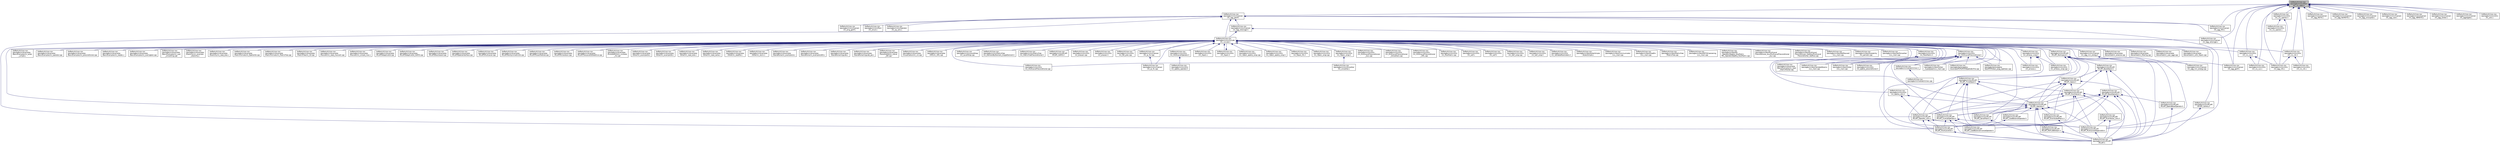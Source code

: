 digraph "3rdParty/trilinos-nox/packages/ml/src/Main/ml_viz_stats.h"
{
  edge [fontname="Helvetica",fontsize="10",labelfontname="Helvetica",labelfontsize="10"];
  node [fontname="Helvetica",fontsize="10",shape=record];
  Node1 [label="3rdParty/trilinos-nox\l/packages/ml/src/Main\l/ml_viz_stats.h",height=0.2,width=0.4,color="black", fillcolor="grey75", style="filled", fontcolor="black"];
  Node1 -> Node2 [dir="back",color="midnightblue",fontsize="10",style="solid",fontname="Helvetica"];
  Node2 [label="3rdParty/trilinos-nox\l/packages/ml/src/Coarsen\l/ml_agg_genP.h",height=0.2,width=0.4,color="black", fillcolor="white", style="filled",URL="$d0/d33/ml__agg__gen_p_8h.html"];
  Node2 -> Node3 [dir="back",color="midnightblue",fontsize="10",style="solid",fontname="Helvetica"];
  Node3 [label="3rdParty/trilinos-nox\l/packages/ml/src/Coarsen\l/ml_agg_genP.c",height=0.2,width=0.4,color="black", fillcolor="white", style="filled",URL="$d3/d7d/ml__agg__gen_p_8c.html"];
  Node2 -> Node4 [dir="back",color="midnightblue",fontsize="10",style="solid",fontname="Helvetica"];
  Node4 [label="3rdParty/trilinos-nox\l/packages/ml/src/Coarsen\l/ml_agg_MIS.c",height=0.2,width=0.4,color="black", fillcolor="white", style="filled",URL="$d7/dc2/ml__agg___m_i_s_8c.html"];
  Node2 -> Node5 [dir="back",color="midnightblue",fontsize="10",style="solid",fontname="Helvetica"];
  Node5 [label="3rdParty/trilinos-nox\l/packages/ml/src/Coarsen\l/ml_agg_reitzinger.h",height=0.2,width=0.4,color="black", fillcolor="white", style="filled",URL="$d5/d9b/ml__agg__reitzinger_8h.html"];
  Node5 -> Node6 [dir="back",color="midnightblue",fontsize="10",style="solid",fontname="Helvetica"];
  Node6 [label="3rdParty/trilinos-nox\l/packages/ml/src/Coarsen\l/ml_agg_reitzinger.c",height=0.2,width=0.4,color="black", fillcolor="white", style="filled",URL="$db/dfc/ml__agg__reitzinger_8c.html"];
  Node5 -> Node7 [dir="back",color="midnightblue",fontsize="10",style="solid",fontname="Helvetica"];
  Node7 [label="3rdParty/trilinos-nox\l/packages/ml/src/Include\l/ml_include.h",height=0.2,width=0.4,color="black", fillcolor="white", style="filled",URL="$d4/dfb/ml__include_8h.html"];
  Node7 -> Node8 [dir="back",color="midnightblue",fontsize="10",style="solid",fontname="Helvetica"];
  Node8 [label="3rdParty/trilinos-nox\l/packages/belos/epetra\l/example/PCPG/PCPGEpetraExFile.cpp",height=0.2,width=0.4,color="black", fillcolor="white", style="filled",URL="$d2/de7/_p_c_p_g_epetra_ex_file_8cpp.html"];
  Node7 -> Node9 [dir="back",color="midnightblue",fontsize="10",style="solid",fontname="Helvetica"];
  Node9 [label="3rdParty/trilinos-nox\l/packages/belos/epetra\l/test/PCPG/test_pcpg_epetraex.cpp",height=0.2,width=0.4,color="black", fillcolor="white", style="filled",URL="$d1/db6/test__pcpg__epetraex_8cpp.html"];
  Node7 -> Node10 [dir="back",color="midnightblue",fontsize="10",style="solid",fontname="Helvetica"];
  Node10 [label="3rdParty/trilinos-nox\l/packages/ml/examples\l/Advanced/ml_analyze.cpp",height=0.2,width=0.4,color="black", fillcolor="white", style="filled",URL="$d8/d40/ml__analyze_8cpp.html"];
  Node7 -> Node11 [dir="back",color="midnightblue",fontsize="10",style="solid",fontname="Helvetica"];
  Node11 [label="3rdParty/trilinos-nox\l/packages/ml/examples\l/Advanced/ml_filtering.cpp",height=0.2,width=0.4,color="black", fillcolor="white", style="filled",URL="$d1/d01/ml__filtering_8cpp.html"];
  Node7 -> Node12 [dir="back",color="midnightblue",fontsize="10",style="solid",fontname="Helvetica"];
  Node12 [label="3rdParty/trilinos-nox\l/packages/ml/examples\l/Advanced/ml_user_aggr.cpp",height=0.2,width=0.4,color="black", fillcolor="white", style="filled",URL="$de/d41/ml__user__aggr_8cpp.html"];
  Node7 -> Node13 [dir="back",color="midnightblue",fontsize="10",style="solid",fontname="Helvetica"];
  Node13 [label="3rdParty/trilinos-nox\l/packages/ml/examples\l/Advanced/ml_with_ifpack.cpp",height=0.2,width=0.4,color="black", fillcolor="white", style="filled",URL="$dd/dea/ml__with__ifpack_8cpp.html"];
  Node7 -> Node14 [dir="back",color="midnightblue",fontsize="10",style="solid",fontname="Helvetica"];
  Node14 [label="3rdParty/trilinos-nox\l/packages/ml/examples\l/BasicExamples/ml_aztec\l_simple.c",height=0.2,width=0.4,color="black", fillcolor="white", style="filled",URL="$d9/df7/ml__aztec__simple_8c.html"];
  Node7 -> Node15 [dir="back",color="midnightblue",fontsize="10",style="solid",fontname="Helvetica"];
  Node15 [label="3rdParty/trilinos-nox\l/packages/ml/examples\l/BasicExamples/ml_operator.cpp",height=0.2,width=0.4,color="black", fillcolor="white", style="filled",URL="$d4/d4d/ml__operator_8cpp.html"];
  Node7 -> Node16 [dir="back",color="midnightblue",fontsize="10",style="solid",fontname="Helvetica"];
  Node16 [label="3rdParty/trilinos-nox\l/packages/ml/examples\l/BasicExamples/ml_preconditioner.cpp",height=0.2,width=0.4,color="black", fillcolor="white", style="filled",URL="$d8/ded/ml__preconditioner_8cpp.html"];
  Node7 -> Node17 [dir="back",color="midnightblue",fontsize="10",style="solid",fontname="Helvetica"];
  Node17 [label="3rdParty/trilinos-nox\l/packages/ml/examples\l/BasicExamples/ml_read\l_MatrixMarket.cpp",height=0.2,width=0.4,color="black", fillcolor="white", style="filled",URL="$df/d76/ml__read___matrix_market_8cpp.html"];
  Node7 -> Node18 [dir="back",color="midnightblue",fontsize="10",style="solid",fontname="Helvetica"];
  Node18 [label="3rdParty/trilinos-nox\l/packages/ml/examples\l/BasicExamples/ml_readex.c",height=0.2,width=0.4,color="black", fillcolor="white", style="filled",URL="$d4/d1d/ml__readex_8c.html"];
  Node7 -> Node19 [dir="back",color="midnightblue",fontsize="10",style="solid",fontname="Helvetica"];
  Node19 [label="3rdParty/trilinos-nox\l/packages/ml/examples\l/BasicExamples/ml_scalingtest.cpp",height=0.2,width=0.4,color="black", fillcolor="white", style="filled",URL="$dc/d28/ml__scalingtest_8cpp.html"];
  Node7 -> Node20 [dir="back",color="midnightblue",fontsize="10",style="solid",fontname="Helvetica"];
  Node20 [label="3rdParty/trilinos-nox\l/packages/ml/examples\l/BasicExamples/ml_user\l_smoothing.cpp",height=0.2,width=0.4,color="black", fillcolor="white", style="filled",URL="$df/de6/ml__user__smoothing_8cpp.html"];
  Node7 -> Node21 [dir="back",color="midnightblue",fontsize="10",style="solid",fontname="Helvetica"];
  Node21 [label="3rdParty/trilinos-nox\l/packages/ml/examples\l/Elasticity/ml_example\l_elasticity.c",height=0.2,width=0.4,color="black", fillcolor="white", style="filled",URL="$d3/d7c/ml__example__elasticity_8c.html"];
  Node7 -> Node22 [dir="back",color="midnightblue",fontsize="10",style="solid",fontname="Helvetica"];
  Node22 [label="3rdParty/trilinos-nox\l/packages/ml/examples\l/Elasticity/ml_read_elas.c",height=0.2,width=0.4,color="black", fillcolor="white", style="filled",URL="$d4/d9b/_elasticity_2ml__read__elas_8c.html"];
  Node7 -> Node23 [dir="back",color="midnightblue",fontsize="10",style="solid",fontname="Helvetica"];
  Node23 [label="3rdParty/trilinos-nox\l/packages/ml/examples\l/MatrixFormats/ml_EpetraVbr.cpp",height=0.2,width=0.4,color="black", fillcolor="white", style="filled",URL="$de/dfc/ml___epetra_vbr_8cpp.html"];
  Node7 -> Node24 [dir="back",color="midnightblue",fontsize="10",style="solid",fontname="Helvetica"];
  Node24 [label="3rdParty/trilinos-nox\l/packages/ml/examples\l/MatrixFormats/ml_MatrixFree.cpp",height=0.2,width=0.4,color="black", fillcolor="white", style="filled",URL="$d0/d18/ml___matrix_free_8cpp.html"];
  Node7 -> Node25 [dir="back",color="midnightblue",fontsize="10",style="solid",fontname="Helvetica"];
  Node25 [label="3rdParty/trilinos-nox\l/packages/ml/examples\l/MatrixFree/ml_1D.cpp",height=0.2,width=0.4,color="black", fillcolor="white", style="filled",URL="$d2/d3f/ml__1_d_8cpp.html"];
  Node7 -> Node26 [dir="back",color="midnightblue",fontsize="10",style="solid",fontname="Helvetica"];
  Node26 [label="3rdParty/trilinos-nox\l/packages/ml/examples\l/Maxwell/ml_read_maxwell.cpp",height=0.2,width=0.4,color="black", fillcolor="white", style="filled",URL="$d1/d13/ml__read__maxwell_8cpp.html"];
  Node7 -> Node27 [dir="back",color="midnightblue",fontsize="10",style="solid",fontname="Helvetica"];
  Node27 [label="3rdParty/trilinos-nox\l/packages/ml/examples\l/Maxwell/ml_simple_max.c",height=0.2,width=0.4,color="black", fillcolor="white", style="filled",URL="$d5/d21/ml__simple__max_8c.html"];
  Node7 -> Node28 [dir="back",color="midnightblue",fontsize="10",style="solid",fontname="Helvetica"];
  Node28 [label="3rdParty/trilinos-nox\l/packages/ml/examples\l/MLAPI/AdaptiveSA.cpp",height=0.2,width=0.4,color="black", fillcolor="white", style="filled",URL="$d7/de8/_adaptive_s_a_8cpp.html"];
  Node7 -> Node29 [dir="back",color="midnightblue",fontsize="10",style="solid",fontname="Helvetica"];
  Node29 [label="3rdParty/trilinos-nox\l/packages/ml/examples\l/MLAPI/AdaptiveSA_SAMIS.cpp",height=0.2,width=0.4,color="black", fillcolor="white", style="filled",URL="$d3/df9/_adaptive_s_a___s_a_m_i_s_8cpp.html"];
  Node7 -> Node30 [dir="back",color="midnightblue",fontsize="10",style="solid",fontname="Helvetica"];
  Node30 [label="3rdParty/trilinos-nox\l/packages/ml/examples\l/MLAPI/Blackboard.cpp",height=0.2,width=0.4,color="black", fillcolor="white", style="filled",URL="$da/dd6/_blackboard_8cpp.html"];
  Node7 -> Node31 [dir="back",color="midnightblue",fontsize="10",style="solid",fontname="Helvetica"];
  Node31 [label="3rdParty/trilinos-nox\l/packages/ml/examples\l/MLAPI/EpetraInterface.cpp",height=0.2,width=0.4,color="black", fillcolor="white", style="filled",URL="$dd/df3/_epetra_interface_8cpp.html"];
  Node7 -> Node32 [dir="back",color="midnightblue",fontsize="10",style="solid",fontname="Helvetica"];
  Node32 [label="3rdParty/trilinos-nox\l/packages/ml/examples\l/MLAPI/MultiLevel.cpp",height=0.2,width=0.4,color="black", fillcolor="white", style="filled",URL="$db/d07/_multi_level_8cpp.html"];
  Node7 -> Node33 [dir="back",color="midnightblue",fontsize="10",style="solid",fontname="Helvetica"];
  Node33 [label="3rdParty/trilinos-nox\l/packages/ml/examples\l/MLAPI/NonSymmetricSA.cpp",height=0.2,width=0.4,color="black", fillcolor="white", style="filled",URL="$dc/dcf/_non_symmetric_s_a_8cpp.html"];
  Node7 -> Node34 [dir="back",color="midnightblue",fontsize="10",style="solid",fontname="Helvetica"];
  Node34 [label="3rdParty/trilinos-nox\l/packages/ml/examples\l/MLAPI/PowerMethod.cpp",height=0.2,width=0.4,color="black", fillcolor="white", style="filled",URL="$d7/d94/_power_method_8cpp.html"];
  Node7 -> Node35 [dir="back",color="midnightblue",fontsize="10",style="solid",fontname="Helvetica"];
  Node35 [label="3rdParty/trilinos-nox\l/packages/ml/examples\l/MLAPI/Richardson.cpp",height=0.2,width=0.4,color="black", fillcolor="white", style="filled",URL="$df/d7a/_richardson_8cpp.html"];
  Node7 -> Node36 [dir="back",color="midnightblue",fontsize="10",style="solid",fontname="Helvetica"];
  Node36 [label="3rdParty/trilinos-nox\l/packages/ml/examples\l/MLAPI/TwoLevelDDAdditive.cpp",height=0.2,width=0.4,color="black", fillcolor="white", style="filled",URL="$d8/da6/_two_level_d_d_additive_8cpp.html"];
  Node7 -> Node37 [dir="back",color="midnightblue",fontsize="10",style="solid",fontname="Helvetica"];
  Node37 [label="3rdParty/trilinos-nox\l/packages/ml/examples\l/MultipleRHS/ml_multiple\l_rhs.cpp",height=0.2,width=0.4,color="black", fillcolor="white", style="filled",URL="$da/d74/ml__multiple__rhs_8cpp.html"];
  Node7 -> Node38 [dir="back",color="midnightblue",fontsize="10",style="solid",fontname="Helvetica"];
  Node38 [label="3rdParty/trilinos-nox\l/packages/ml/examples\l/Other/ml_example2d.c",height=0.2,width=0.4,color="black", fillcolor="white", style="filled",URL="$d3/d64/ml__example2d_8c.html"];
  Node7 -> Node39 [dir="back",color="midnightblue",fontsize="10",style="solid",fontname="Helvetica"];
  Node39 [label="3rdParty/trilinos-nox\l/packages/ml/examples\l/Other/ml_example3d.c",height=0.2,width=0.4,color="black", fillcolor="white", style="filled",URL="$d2/de3/ml__example3d_8c.html"];
  Node7 -> Node40 [dir="back",color="midnightblue",fontsize="10",style="solid",fontname="Helvetica"];
  Node40 [label="3rdParty/trilinos-nox\l/packages/ml/examples\l/Other/ml_read_elas.c",height=0.2,width=0.4,color="black", fillcolor="white", style="filled",URL="$d3/dd7/_other_2ml__read__elas_8c.html"];
  Node7 -> Node41 [dir="back",color="midnightblue",fontsize="10",style="solid",fontname="Helvetica"];
  Node41 [label="3rdParty/trilinos-nox\l/packages/ml/examples\l/Other/ml_read_salsa.c",height=0.2,width=0.4,color="black", fillcolor="white", style="filled",URL="$d5/d0b/ml__read__salsa_8c.html"];
  Node7 -> Node42 [dir="back",color="midnightblue",fontsize="10",style="solid",fontname="Helvetica"];
  Node42 [label="3rdParty/trilinos-nox\l/packages/ml/examples\l/Other/ml_readfile.c",height=0.2,width=0.4,color="black", fillcolor="white", style="filled",URL="$d4/d26/ml__readfile_8c.html"];
  Node7 -> Node43 [dir="back",color="midnightblue",fontsize="10",style="solid",fontname="Helvetica"];
  Node43 [label="3rdParty/trilinos-nox\l/packages/ml/examples\l/Other/ml_recirc.c",height=0.2,width=0.4,color="black", fillcolor="white", style="filled",URL="$d3/dab/ml__recirc_8c.html"];
  Node7 -> Node44 [dir="back",color="midnightblue",fontsize="10",style="solid",fontname="Helvetica"];
  Node44 [label="3rdParty/trilinos-nox\l/packages/ml/examples\l/StandAlone/ml_example1d.c",height=0.2,width=0.4,color="black", fillcolor="white", style="filled",URL="$dd/da7/ml__example1d_8c.html"];
  Node7 -> Node45 [dir="back",color="midnightblue",fontsize="10",style="solid",fontname="Helvetica"];
  Node45 [label="3rdParty/trilinos-nox\l/packages/ml/examples\l/StandAlone/ml_example1dGS.c",height=0.2,width=0.4,color="black", fillcolor="white", style="filled",URL="$db/d37/ml__example1d_g_s_8c.html"];
  Node7 -> Node46 [dir="back",color="midnightblue",fontsize="10",style="solid",fontname="Helvetica"];
  Node46 [label="3rdParty/trilinos-nox\l/packages/ml/examples\l/StandAlone/mlguide.c",height=0.2,width=0.4,color="black", fillcolor="white", style="filled",URL="$d5/d8c/mlguide_8c.html"];
  Node7 -> Node47 [dir="back",color="midnightblue",fontsize="10",style="solid",fontname="Helvetica"];
  Node47 [label="3rdParty/trilinos-nox\l/packages/ml/examples\l/StandAlone/mlguide_par.c",height=0.2,width=0.4,color="black", fillcolor="white", style="filled",URL="$da/db8/mlguide__par_8c.html"];
  Node7 -> Node48 [dir="back",color="midnightblue",fontsize="10",style="solid",fontname="Helvetica"];
  Node48 [label="3rdParty/trilinos-nox\l/packages/ml/examples\l/TwoLevelDD/ml_2level\l_DD.cpp",height=0.2,width=0.4,color="black", fillcolor="white", style="filled",URL="$d9/d91/ml__2level___d_d_8cpp.html"];
  Node7 -> Node49 [dir="back",color="midnightblue",fontsize="10",style="solid",fontname="Helvetica"];
  Node49 [label="3rdParty/trilinos-nox\l/packages/ml/examples\l/Visualization/ml_viz.cpp",height=0.2,width=0.4,color="black", fillcolor="white", style="filled",URL="$d3/d8c/ml__viz_8cpp.html"];
  Node7 -> Node50 [dir="back",color="midnightblue",fontsize="10",style="solid",fontname="Helvetica"];
  Node50 [label="3rdParty/trilinos-nox\l/packages/ml/examples\l/XML/ml_XML.cpp",height=0.2,width=0.4,color="black", fillcolor="white", style="filled",URL="$dc/de3/ml___x_m_l_8cpp.html"];
  Node7 -> Node51 [dir="back",color="midnightblue",fontsize="10",style="solid",fontname="Helvetica"];
  Node51 [label="3rdParty/trilinos-nox\l/packages/ml/matlab/mlmex.h",height=0.2,width=0.4,color="black", fillcolor="white", style="filled",URL="$dc/d04/mlmex_8h.html"];
  Node51 -> Node52 [dir="back",color="midnightblue",fontsize="10",style="solid",fontname="Helvetica"];
  Node52 [label="3rdParty/trilinos-nox\l/packages/ml/matlab/mlmex.cpp",height=0.2,width=0.4,color="black", fillcolor="white", style="filled",URL="$df/d03/mlmex_8cpp.html"];
  Node7 -> Node53 [dir="back",color="midnightblue",fontsize="10",style="solid",fontname="Helvetica"];
  Node53 [label="3rdParty/trilinos-nox\l/packages/ml/src/Coarsen\l/ml_agg_min_energy.h",height=0.2,width=0.4,color="black", fillcolor="white", style="filled",URL="$d3/d4f/ml__agg__min__energy_8h.html"];
  Node53 -> Node3 [dir="back",color="midnightblue",fontsize="10",style="solid",fontname="Helvetica"];
  Node53 -> Node54 [dir="back",color="midnightblue",fontsize="10",style="solid",fontname="Helvetica"];
  Node54 [label="3rdParty/trilinos-nox\l/packages/ml/src/Coarsen\l/ml_agg_min_energy.cpp",height=0.2,width=0.4,color="black", fillcolor="white", style="filled",URL="$d7/d1e/ml__agg__min__energy_8cpp.html"];
  Node7 -> Node54 [dir="back",color="midnightblue",fontsize="10",style="solid",fontname="Helvetica"];
  Node7 -> Node55 [dir="back",color="midnightblue",fontsize="10",style="solid",fontname="Helvetica"];
  Node55 [label="3rdParty/trilinos-nox\l/packages/ml/src/Coarsen\l/ml_qr_fix.cpp",height=0.2,width=0.4,color="black", fillcolor="white", style="filled",URL="$dc/dee/ml__qr__fix_8cpp.html"];
  Node7 -> Node56 [dir="back",color="midnightblue",fontsize="10",style="solid",fontname="Helvetica"];
  Node56 [label="3rdParty/trilinos-nox\l/packages/ml/src/Coarsen\l/ml_qr_fix.hpp",height=0.2,width=0.4,color="black", fillcolor="white", style="filled",URL="$d5/dce/ml__qr__fix_8hpp.html"];
  Node56 -> Node55 [dir="back",color="midnightblue",fontsize="10",style="solid",fontname="Helvetica"];
  Node7 -> Node57 [dir="back",color="midnightblue",fontsize="10",style="solid",fontname="Helvetica"];
  Node57 [label="3rdParty/trilinos-nox\l/packages/ml/src/LevelWrap\l/ml_LevelWrap.cpp",height=0.2,width=0.4,color="black", fillcolor="white", style="filled",URL="$d0/d7e/ml___level_wrap_8cpp.html"];
  Node7 -> Node58 [dir="back",color="midnightblue",fontsize="10",style="solid",fontname="Helvetica"];
  Node58 [label="3rdParty/trilinos-nox\l/packages/ml/src/MatrixFree\l/ml_ElementByElement_SingleElement.h",height=0.2,width=0.4,color="black", fillcolor="white", style="filled",URL="$d2/def/ml___element_by_element___single_element_8h.html"];
  Node7 -> Node59 [dir="back",color="midnightblue",fontsize="10",style="solid",fontname="Helvetica"];
  Node59 [label="3rdParty/trilinos-nox\l/packages/ml/src/MatrixFree\l/ml_MatrixFreePreconditioner.h",height=0.2,width=0.4,color="black", fillcolor="white", style="filled",URL="$d9/db7/ml___matrix_free_preconditioner_8h.html"];
  Node7 -> Node60 [dir="back",color="midnightblue",fontsize="10",style="solid",fontname="Helvetica"];
  Node60 [label="3rdParty/trilinos-nox\l/packages/ml/src/MLAPI\l/MLAPI_Workspace.h",height=0.2,width=0.4,color="black", fillcolor="white", style="filled",URL="$dc/d94/_m_l_a_p_i___workspace_8h.html",tooltip="Collection of utilities for workspace. "];
  Node60 -> Node61 [dir="back",color="midnightblue",fontsize="10",style="solid",fontname="Helvetica"];
  Node61 [label="3rdParty/trilinos-nox\l/packages/ml/src/MLAPI\l/MLAPI.h",height=0.2,width=0.4,color="black", fillcolor="white", style="filled",URL="$d2/d11/_m_l_a_p_i_8h.html"];
  Node60 -> Node62 [dir="back",color="midnightblue",fontsize="10",style="solid",fontname="Helvetica"];
  Node62 [label="3rdParty/trilinos-nox\l/packages/ml/src/MLAPI\l/MLAPI_BaseObject.h",height=0.2,width=0.4,color="black", fillcolor="white", style="filled",URL="$dc/db3/_m_l_a_p_i___base_object_8h.html",tooltip="Base MLAPI object. "];
  Node62 -> Node61 [dir="back",color="midnightblue",fontsize="10",style="solid",fontname="Helvetica"];
  Node62 -> Node63 [dir="back",color="midnightblue",fontsize="10",style="solid",fontname="Helvetica"];
  Node63 [label="3rdParty/trilinos-nox\l/packages/ml/src/MLAPI\l/MLAPI_Space.h",height=0.2,width=0.4,color="black", fillcolor="white", style="filled",URL="$d4/d8b/_m_l_a_p_i___space_8h.html",tooltip="Class to specify the number and distribution among processes of elements. "];
  Node63 -> Node61 [dir="back",color="midnightblue",fontsize="10",style="solid",fontname="Helvetica"];
  Node63 -> Node64 [dir="back",color="midnightblue",fontsize="10",style="solid",fontname="Helvetica"];
  Node64 [label="3rdParty/trilinos-nox\l/packages/ml/src/MLAPI\l/MLAPI_MultiVector.h",height=0.2,width=0.4,color="black", fillcolor="white", style="filled",URL="$d6/d32/_m_l_a_p_i___multi_vector_8h.html",tooltip="MLAPI wrapper for double vectors. "];
  Node64 -> Node61 [dir="back",color="midnightblue",fontsize="10",style="solid",fontname="Helvetica"];
  Node64 -> Node65 [dir="back",color="midnightblue",fontsize="10",style="solid",fontname="Helvetica"];
  Node65 [label="3rdParty/trilinos-nox\l/packages/ml/src/MLAPI\l/MLAPI_MultiVector_Utils.h",height=0.2,width=0.4,color="black", fillcolor="white", style="filled",URL="$d0/dfa/_m_l_a_p_i___multi_vector___utils_8h.html",tooltip="Utilities for MultiVector&#39;s. "];
  Node65 -> Node61 [dir="back",color="midnightblue",fontsize="10",style="solid",fontname="Helvetica"];
  Node65 -> Node66 [dir="back",color="midnightblue",fontsize="10",style="solid",fontname="Helvetica"];
  Node66 [label="3rdParty/trilinos-nox\l/packages/ml/src/MLAPI\l/MLAPI_MultiLevelAdaptiveSA.h",height=0.2,width=0.4,color="black", fillcolor="white", style="filled",URL="$d8/d34/_m_l_a_p_i___multi_level_adaptive_s_a_8h.html",tooltip="Adaptive smoothed aggregation preconditioner. "];
  Node66 -> Node61 [dir="back",color="midnightblue",fontsize="10",style="solid",fontname="Helvetica"];
  Node64 -> Node67 [dir="back",color="midnightblue",fontsize="10",style="solid",fontname="Helvetica"];
  Node67 [label="3rdParty/trilinos-nox\l/packages/ml/src/MLAPI\l/MLAPI_Operator.h",height=0.2,width=0.4,color="black", fillcolor="white", style="filled",URL="$da/d2e/_m_l_a_p_i___operator_8h.html",tooltip="Basic class to define operators within MLAPI. "];
  Node67 -> Node61 [dir="back",color="midnightblue",fontsize="10",style="solid",fontname="Helvetica"];
  Node67 -> Node68 [dir="back",color="midnightblue",fontsize="10",style="solid",fontname="Helvetica"];
  Node68 [label="3rdParty/trilinos-nox\l/packages/ml/src/MLAPI\l/MLAPI_Operator_Utils.h",height=0.2,width=0.4,color="black", fillcolor="white", style="filled",URL="$d0/de3/_m_l_a_p_i___operator___utils_8h.html",tooltip="Suite of utilities for MLAPI::Operator objects. "];
  Node68 -> Node61 [dir="back",color="midnightblue",fontsize="10",style="solid",fontname="Helvetica"];
  Node68 -> Node69 [dir="back",color="midnightblue",fontsize="10",style="solid",fontname="Helvetica"];
  Node69 [label="3rdParty/trilinos-nox\l/packages/ml/src/MLAPI\l/MLAPI_MultiLevelSA.h",height=0.2,width=0.4,color="black", fillcolor="white", style="filled",URL="$d5/d66/_m_l_a_p_i___multi_level_s_a_8h.html",tooltip="Standard smoothed aggregation multilevel preconditioner. "];
  Node69 -> Node61 [dir="back",color="midnightblue",fontsize="10",style="solid",fontname="Helvetica"];
  Node68 -> Node66 [dir="back",color="midnightblue",fontsize="10",style="solid",fontname="Helvetica"];
  Node67 -> Node70 [dir="back",color="midnightblue",fontsize="10",style="solid",fontname="Helvetica"];
  Node70 [label="3rdParty/trilinos-nox\l/packages/ml/src/MLAPI\l/MLAPI_InverseOperator.h",height=0.2,width=0.4,color="black", fillcolor="white", style="filled",URL="$da/d94/_m_l_a_p_i___inverse_operator_8h.html",tooltip="Base class for smoothers and coarse solvers. "];
  Node70 -> Node61 [dir="back",color="midnightblue",fontsize="10",style="solid",fontname="Helvetica"];
  Node70 -> Node69 [dir="back",color="midnightblue",fontsize="10",style="solid",fontname="Helvetica"];
  Node70 -> Node66 [dir="back",color="midnightblue",fontsize="10",style="solid",fontname="Helvetica"];
  Node70 -> Node71 [dir="back",color="midnightblue",fontsize="10",style="solid",fontname="Helvetica"];
  Node71 [label="3rdParty/trilinos-nox\l/packages/ml/src/MLAPI\l/MLAPI_LoadBalanceInverseOperator.h",height=0.2,width=0.4,color="black", fillcolor="white", style="filled",URL="$d4/dc7/_m_l_a_p_i___load_balance_inverse_operator_8h.html",tooltip="wraps an MLAPI inverseoperator with zero rows on some processors. "];
  Node67 -> Node69 [dir="back",color="midnightblue",fontsize="10",style="solid",fontname="Helvetica"];
  Node67 -> Node66 [dir="back",color="midnightblue",fontsize="10",style="solid",fontname="Helvetica"];
  Node67 -> Node72 [dir="back",color="midnightblue",fontsize="10",style="solid",fontname="Helvetica"];
  Node72 [label="3rdParty/trilinos-nox\l/packages/ml/src/MLAPI\l/MLAPI_MATLABStream.h",height=0.2,width=0.4,color="black", fillcolor="white", style="filled",URL="$d5/d85/_m_l_a_p_i___m_a_t_l_a_b_stream_8h.html",tooltip="Basic stream to save in a MATLAB-compatible file MLAPI objects. "];
  Node72 -> Node61 [dir="back",color="midnightblue",fontsize="10",style="solid",fontname="Helvetica"];
  Node67 -> Node73 [dir="back",color="midnightblue",fontsize="10",style="solid",fontname="Helvetica"];
  Node73 [label="3rdParty/trilinos-nox\l/packages/ml/src/MLAPI\l/MLAPI_SerialMatrix.h",height=0.2,width=0.4,color="black", fillcolor="white", style="filled",URL="$de/da1/_m_l_a_p_i___serial_matrix_8h.html",tooltip="MATLAB-like serial matrix. "];
  Node73 -> Node61 [dir="back",color="midnightblue",fontsize="10",style="solid",fontname="Helvetica"];
  Node67 -> Node74 [dir="back",color="midnightblue",fontsize="10",style="solid",fontname="Helvetica"];
  Node74 [label="3rdParty/trilinos-nox\l/packages/ml/src/MLAPI\l/MLAPI_DistributedMatrix.h",height=0.2,width=0.4,color="black", fillcolor="white", style="filled",URL="$d7/d2a/_m_l_a_p_i___distributed_matrix_8h.html",tooltip="MLAPI wrapper for Epetra_FECrsMatrix, which allows MATLAB-like syntax. "];
  Node74 -> Node61 [dir="back",color="midnightblue",fontsize="10",style="solid",fontname="Helvetica"];
  Node67 -> Node75 [dir="back",color="midnightblue",fontsize="10",style="solid",fontname="Helvetica"];
  Node75 [label="3rdParty/trilinos-nox\l/packages/ml/src/MLAPI\l/MLAPI_LoadBalanceOperator.h",height=0.2,width=0.4,color="black", fillcolor="white", style="filled",URL="$dc/d07/_m_l_a_p_i___load_balance_operator_8h.html",tooltip="wraps an MLAPI operator with zero rows on some processors. "];
  Node75 -> Node71 [dir="back",color="midnightblue",fontsize="10",style="solid",fontname="Helvetica"];
  Node64 -> Node68 [dir="back",color="midnightblue",fontsize="10",style="solid",fontname="Helvetica"];
  Node64 -> Node69 [dir="back",color="midnightblue",fontsize="10",style="solid",fontname="Helvetica"];
  Node64 -> Node66 [dir="back",color="midnightblue",fontsize="10",style="solid",fontname="Helvetica"];
  Node63 -> Node67 [dir="back",color="midnightblue",fontsize="10",style="solid",fontname="Helvetica"];
  Node63 -> Node68 [dir="back",color="midnightblue",fontsize="10",style="solid",fontname="Helvetica"];
  Node63 -> Node73 [dir="back",color="midnightblue",fontsize="10",style="solid",fontname="Helvetica"];
  Node63 -> Node74 [dir="back",color="midnightblue",fontsize="10",style="solid",fontname="Helvetica"];
  Node62 -> Node64 [dir="back",color="midnightblue",fontsize="10",style="solid",fontname="Helvetica"];
  Node62 -> Node76 [dir="back",color="midnightblue",fontsize="10",style="solid",fontname="Helvetica"];
  Node76 [label="3rdParty/trilinos-nox\l/packages/ml/src/MLAPI\l/MLAPI_BaseOperator.h",height=0.2,width=0.4,color="black", fillcolor="white", style="filled",URL="$d1/dbf/_m_l_a_p_i___base_operator_8h.html",tooltip="Base MLAPI operator. "];
  Node76 -> Node67 [dir="back",color="midnightblue",fontsize="10",style="solid",fontname="Helvetica"];
  Node76 -> Node70 [dir="back",color="midnightblue",fontsize="10",style="solid",fontname="Helvetica"];
  Node76 -> Node61 [dir="back",color="midnightblue",fontsize="10",style="solid",fontname="Helvetica"];
  Node76 -> Node77 [dir="back",color="midnightblue",fontsize="10",style="solid",fontname="Helvetica"];
  Node77 [label="3rdParty/trilinos-nox\l/packages/ml/src/MLAPI\l/MLAPI_EpetraBaseOperator.h",height=0.2,width=0.4,color="black", fillcolor="white", style="filled",URL="$dd/d77/_m_l_a_p_i___epetra_base_operator_8h.html",tooltip="Basic class to wrap MLAPI::InverseOperator into Epetra_Operator. "];
  Node77 -> Node61 [dir="back",color="midnightblue",fontsize="10",style="solid",fontname="Helvetica"];
  Node76 -> Node69 [dir="back",color="midnightblue",fontsize="10",style="solid",fontname="Helvetica"];
  Node76 -> Node66 [dir="back",color="midnightblue",fontsize="10",style="solid",fontname="Helvetica"];
  Node76 -> Node71 [dir="back",color="midnightblue",fontsize="10",style="solid",fontname="Helvetica"];
  Node60 -> Node63 [dir="back",color="midnightblue",fontsize="10",style="solid",fontname="Helvetica"];
  Node60 -> Node78 [dir="back",color="midnightblue",fontsize="10",style="solid",fontname="Helvetica"];
  Node78 [label="3rdParty/trilinos-nox\l/packages/ml/src/MLAPI\l/MLAPI_TimeObject.h",height=0.2,width=0.4,color="black", fillcolor="white", style="filled",URL="$df/d6f/_m_l_a_p_i___time_object_8h.html"];
  Node78 -> Node64 [dir="back",color="midnightblue",fontsize="10",style="solid",fontname="Helvetica"];
  Node78 -> Node67 [dir="back",color="midnightblue",fontsize="10",style="solid",fontname="Helvetica"];
  Node78 -> Node70 [dir="back",color="midnightblue",fontsize="10",style="solid",fontname="Helvetica"];
  Node78 -> Node69 [dir="back",color="midnightblue",fontsize="10",style="solid",fontname="Helvetica"];
  Node78 -> Node66 [dir="back",color="midnightblue",fontsize="10",style="solid",fontname="Helvetica"];
  Node78 -> Node71 [dir="back",color="midnightblue",fontsize="10",style="solid",fontname="Helvetica"];
  Node60 -> Node67 [dir="back",color="midnightblue",fontsize="10",style="solid",fontname="Helvetica"];
  Node60 -> Node77 [dir="back",color="midnightblue",fontsize="10",style="solid",fontname="Helvetica"];
  Node60 -> Node69 [dir="back",color="midnightblue",fontsize="10",style="solid",fontname="Helvetica"];
  Node60 -> Node66 [dir="back",color="midnightblue",fontsize="10",style="solid",fontname="Helvetica"];
  Node7 -> Node68 [dir="back",color="midnightblue",fontsize="10",style="solid",fontname="Helvetica"];
  Node7 -> Node79 [dir="back",color="midnightblue",fontsize="10",style="solid",fontname="Helvetica"];
  Node79 [label="3rdParty/trilinos-nox\l/packages/ml/src/MLAPI\l/MLAPI_Gallery.h",height=0.2,width=0.4,color="black", fillcolor="white", style="filled",URL="$d3/d28/_m_l_a_p_i___gallery_8h.html",tooltip="MLAPI interface to the Galeri package. "];
  Node79 -> Node61 [dir="back",color="midnightblue",fontsize="10",style="solid",fontname="Helvetica"];
  Node7 -> Node73 [dir="back",color="midnightblue",fontsize="10",style="solid",fontname="Helvetica"];
  Node7 -> Node80 [dir="back",color="midnightblue",fontsize="10",style="solid",fontname="Helvetica"];
  Node80 [label="3rdParty/trilinos-nox\l/packages/ml/src/MLAPI\l/MLAPI_SAMIS.h",height=0.2,width=0.4,color="black", fillcolor="white", style="filled",URL="$dc/d4e/_m_l_a_p_i___s_a_m_i_s_8h.html"];
  Node7 -> Node81 [dir="back",color="midnightblue",fontsize="10",style="solid",fontname="Helvetica"];
  Node81 [label="3rdParty/trilinos-nox\l/packages/ml/src/Utils\l/ml_viz_xyz.h",height=0.2,width=0.4,color="black", fillcolor="white", style="filled",URL="$d1/dec/ml__viz__xyz_8h.html"];
  Node81 -> Node82 [dir="back",color="midnightblue",fontsize="10",style="solid",fontname="Helvetica"];
  Node82 [label="3rdParty/trilinos-nox\l/packages/ml/src/Utils\l/ml_agg_info.c",height=0.2,width=0.4,color="black", fillcolor="white", style="filled",URL="$dc/d29/ml__agg__info_8c.html",tooltip="Various stats on aggregates. "];
  Node81 -> Node83 [dir="back",color="midnightblue",fontsize="10",style="solid",fontname="Helvetica"];
  Node83 [label="3rdParty/trilinos-nox\l/packages/ml/src/Utils\l/ml_viz_xyz.c",height=0.2,width=0.4,color="black", fillcolor="white", style="filled",URL="$de/d8f/ml__viz__xyz_8c.html",tooltip="Prints out information in a simple XYZ format. "];
  Node7 -> Node84 [dir="back",color="midnightblue",fontsize="10",style="solid",fontname="Helvetica"];
  Node84 [label="3rdParty/trilinos-nox\l/packages/ml/src/Utils\l/ml_viz_vtk.h",height=0.2,width=0.4,color="black", fillcolor="white", style="filled",URL="$df/d90/ml__viz__vtk_8h.html"];
  Node84 -> Node82 [dir="back",color="midnightblue",fontsize="10",style="solid",fontname="Helvetica"];
  Node84 -> Node85 [dir="back",color="midnightblue",fontsize="10",style="solid",fontname="Helvetica"];
  Node85 [label="3rdParty/trilinos-nox\l/packages/ml/src/Utils\l/ml_viz_vtk.c",height=0.2,width=0.4,color="black", fillcolor="white", style="filled",URL="$d5/dd1/ml__viz__vtk_8c.html",tooltip="Prints out information in VTK format, readable by Paraview. "];
  Node7 -> Node86 [dir="back",color="midnightblue",fontsize="10",style="solid",fontname="Helvetica"];
  Node86 [label="3rdParty/trilinos-nox\l/packages/ml/src/Utils\l/ml_amesos.c",height=0.2,width=0.4,color="black", fillcolor="white", style="filled",URL="$db/d13/ml__amesos_8c.html"];
  Node7 -> Node87 [dir="back",color="midnightblue",fontsize="10",style="solid",fontname="Helvetica"];
  Node87 [label="3rdParty/trilinos-nox\l/packages/ml/src/Utils\l/ml_amesos_wrap.h",height=0.2,width=0.4,color="black", fillcolor="white", style="filled",URL="$da/d18/ml__amesos__wrap_8h.html",tooltip="Interface to the Trilinos package Amesos. "];
  Node87 -> Node68 [dir="back",color="midnightblue",fontsize="10",style="solid",fontname="Helvetica"];
  Node87 -> Node86 [dir="back",color="midnightblue",fontsize="10",style="solid",fontname="Helvetica"];
  Node87 -> Node88 [dir="back",color="midnightblue",fontsize="10",style="solid",fontname="Helvetica"];
  Node88 [label="3rdParty/trilinos-nox\l/packages/ml/src/Utils\l/ml_amesos_wrap.cpp",height=0.2,width=0.4,color="black", fillcolor="white", style="filled",URL="$dd/d86/ml__amesos__wrap_8cpp.html"];
  Node7 -> Node88 [dir="back",color="midnightblue",fontsize="10",style="solid",fontname="Helvetica"];
  Node7 -> Node89 [dir="back",color="midnightblue",fontsize="10",style="solid",fontname="Helvetica"];
  Node89 [label="3rdParty/trilinos-nox\l/packages/ml/src/Utils\l/ml_anasazi.cpp",height=0.2,width=0.4,color="black", fillcolor="white", style="filled",URL="$dc/dbc/ml__anasazi_8cpp.html"];
  Node7 -> Node90 [dir="back",color="midnightblue",fontsize="10",style="solid",fontname="Helvetica"];
  Node90 [label="3rdParty/trilinos-nox\l/packages/ml/src/Utils\l/ml_anasazi.h",height=0.2,width=0.4,color="black", fillcolor="white", style="filled",URL="$d7/d77/ml__anasazi_8h.html",tooltip="Interface to the Trilinos package Anasazi. "];
  Node7 -> Node91 [dir="back",color="midnightblue",fontsize="10",style="solid",fontname="Helvetica"];
  Node91 [label="3rdParty/trilinos-nox\l/packages/ml/src/Utils\l/ml_DD_prec.cpp",height=0.2,width=0.4,color="black", fillcolor="white", style="filled",URL="$d4/d27/ml___d_d__prec_8cpp.html"];
  Node7 -> Node92 [dir="back",color="midnightblue",fontsize="10",style="solid",fontname="Helvetica"];
  Node92 [label="3rdParty/trilinos-nox\l/packages/ml/src/Utils\l/ml_MultiLevelOperator.h",height=0.2,width=0.4,color="black", fillcolor="white", style="filled",URL="$d0/d2c/ml___multi_level_operator_8h.html",tooltip="Defines an ML preconditioner as a Epetra_Operator derived class. "];
  Node92 -> Node93 [dir="back",color="midnightblue",fontsize="10",style="solid",fontname="Helvetica"];
  Node93 [label="3rdParty/trilinos-nox\l/packages/ml/src/Utils\l/ml_epetra_operator.h",height=0.2,width=0.4,color="black", fillcolor="white", style="filled",URL="$d0/dfe/ml__epetra__operator_8h.html"];
  Node7 -> Node94 [dir="back",color="midnightblue",fontsize="10",style="solid",fontname="Helvetica"];
  Node94 [label="3rdParty/trilinos-nox\l/packages/ml/src/Utils\l/ml_MultiLevelPreconditioner.h",height=0.2,width=0.4,color="black", fillcolor="white", style="filled",URL="$d9/d4d/ml___multi_level_preconditioner_8h.html"];
  Node94 -> Node8 [dir="back",color="midnightblue",fontsize="10",style="solid",fontname="Helvetica"];
  Node94 -> Node9 [dir="back",color="midnightblue",fontsize="10",style="solid",fontname="Helvetica"];
  Node94 -> Node17 [dir="back",color="midnightblue",fontsize="10",style="solid",fontname="Helvetica"];
  Node94 -> Node51 [dir="back",color="midnightblue",fontsize="10",style="solid",fontname="Helvetica"];
  Node94 -> Node70 [dir="back",color="midnightblue",fontsize="10",style="solid",fontname="Helvetica"];
  Node94 -> Node71 [dir="back",color="midnightblue",fontsize="10",style="solid",fontname="Helvetica"];
  Node94 -> Node95 [dir="back",color="midnightblue",fontsize="10",style="solid",fontname="Helvetica"];
  Node95 [label="3rdParty/trilinos-nox\l/packages/ml/src/Utils\l/ml_epetra_preconditioner.h",height=0.2,width=0.4,color="black", fillcolor="white", style="filled",URL="$d9/da3/ml__epetra__preconditioner_8h.html"];
  Node94 -> Node96 [dir="back",color="midnightblue",fontsize="10",style="solid",fontname="Helvetica"];
  Node96 [label="3rdParty/trilinos-nox\l/packages/ml/test/ValidateParams\l/cxx_main.cpp",height=0.2,width=0.4,color="black", fillcolor="white", style="filled",URL="$d3/dbd/ml_2test_2_validate_params_2cxx__main_8cpp.html"];
  Node94 -> Node97 [dir="back",color="midnightblue",fontsize="10",style="solid",fontname="Helvetica"];
  Node97 [label="3rdParty/trilinos-nox\l/packages/ml/test/Zoltan\l/cxx_main.cpp",height=0.2,width=0.4,color="black", fillcolor="white", style="filled",URL="$d5/d69/ml_2test_2_zoltan_2cxx__main_8cpp.html"];
  Node94 -> Node98 [dir="back",color="midnightblue",fontsize="10",style="solid",fontname="Helvetica"];
  Node98 [label="3rdParty/trilinos-nox\l/packages/ml/test/Zoltan\l_hypergraph/cxx_main.cpp",height=0.2,width=0.4,color="black", fillcolor="white", style="filled",URL="$d5/da8/ml_2test_2_zoltan__hypergraph_2cxx__main_8cpp.html"];
  Node7 -> Node99 [dir="back",color="midnightblue",fontsize="10",style="solid",fontname="Helvetica"];
  Node99 [label="3rdParty/trilinos-nox\l/packages/ml/src/Utils\l/ml_epetra_utils.h",height=0.2,width=0.4,color="black", fillcolor="white", style="filled",URL="$d9/d39/ml__epetra__utils_8h.html",tooltip="Interface to the Trilinos package Anasazi. "];
  Node99 -> Node67 [dir="back",color="midnightblue",fontsize="10",style="solid",fontname="Helvetica"];
  Node99 -> Node68 [dir="back",color="midnightblue",fontsize="10",style="solid",fontname="Helvetica"];
  Node7 -> Node100 [dir="back",color="midnightblue",fontsize="10",style="solid",fontname="Helvetica"];
  Node100 [label="3rdParty/trilinos-nox\l/packages/ml/src/Utils\l/ml_ifpack.c",height=0.2,width=0.4,color="black", fillcolor="white", style="filled",URL="$d3/d03/ml__ifpack_8c.html"];
  Node7 -> Node101 [dir="back",color="midnightblue",fontsize="10",style="solid",fontname="Helvetica"];
  Node101 [label="3rdParty/trilinos-nox\l/packages/ml/src/Utils\l/ml_ifpack.h",height=0.2,width=0.4,color="black", fillcolor="white", style="filled",URL="$da/d9f/ml__ifpack_8h.html"];
  Node101 -> Node7 [dir="back",color="midnightblue",fontsize="10",style="solid",fontname="Helvetica"];
  Node7 -> Node102 [dir="back",color="midnightblue",fontsize="10",style="solid",fontname="Helvetica"];
  Node102 [label="3rdParty/trilinos-nox\l/packages/ml/src/Utils\l/ml_ifpack_epetra_wrap.cpp",height=0.2,width=0.4,color="black", fillcolor="white", style="filled",URL="$dc/d01/ml__ifpack__epetra__wrap_8cpp.html"];
  Node7 -> Node103 [dir="back",color="midnightblue",fontsize="10",style="solid",fontname="Helvetica"];
  Node103 [label="3rdParty/trilinos-nox\l/packages/ml/src/Utils\l/ml_ifpack_epetra_wrap.h",height=0.2,width=0.4,color="black", fillcolor="white", style="filled",URL="$d8/d8c/ml__ifpack__epetra__wrap_8h.html"];
  Node7 -> Node104 [dir="back",color="midnightblue",fontsize="10",style="solid",fontname="Helvetica"];
  Node104 [label="3rdParty/trilinos-nox\l/packages/ml/src/Utils\l/ml_Ifpack_ML.h",height=0.2,width=0.4,color="black", fillcolor="white", style="filled",URL="$d6/d67/ml___ifpack___m_l_8h.html"];
  Node7 -> Node105 [dir="back",color="midnightblue",fontsize="10",style="solid",fontname="Helvetica"];
  Node105 [label="3rdParty/trilinos-nox\l/packages/ml/src/Utils\l/ml_ifpack_wrap.cpp",height=0.2,width=0.4,color="black", fillcolor="white", style="filled",URL="$d6/d36/ml__ifpack__wrap_8cpp.html"];
  Node7 -> Node106 [dir="back",color="midnightblue",fontsize="10",style="solid",fontname="Helvetica"];
  Node106 [label="3rdParty/trilinos-nox\l/packages/ml/src/Utils\l/ml_ifpack_wrap.h",height=0.2,width=0.4,color="black", fillcolor="white", style="filled",URL="$d5/d31/ml__ifpack__wrap_8h.html",tooltip="Interface to the Trilinos package Ifpack. "];
  Node106 -> Node107 [dir="back",color="midnightblue",fontsize="10",style="solid",fontname="Helvetica"];
  Node107 [label="3rdParty/trilinos-nox\l/packages/ml/src/Smoother\l/ml_smoother.c",height=0.2,width=0.4,color="black", fillcolor="white", style="filled",URL="$d9/df5/ml__smoother_8c.html"];
  Node7 -> Node108 [dir="back",color="midnightblue",fontsize="10",style="solid",fontname="Helvetica"];
  Node108 [label="3rdParty/trilinos-nox\l/packages/ml/src/Utils\l/ml_MultiLevelPreconditioner.cpp",height=0.2,width=0.4,color="black", fillcolor="white", style="filled",URL="$de/d98/ml___multi_level_preconditioner_8cpp.html",tooltip="ML black-box preconditioner for Epetra_RowMatrix derived classes. "];
  Node7 -> Node109 [dir="back",color="midnightblue",fontsize="10",style="solid",fontname="Helvetica"];
  Node109 [label="3rdParty/trilinos-nox\l/packages/ml/src/Utils\l/ml_RowMatrix.h",height=0.2,width=0.4,color="black", fillcolor="white", style="filled",URL="$d9/dee/ml___row_matrix_8h.html",tooltip="Wrapper from ML_Operator to Epetra_RowMatrix. "];
  Node109 -> Node67 [dir="back",color="midnightblue",fontsize="10",style="solid",fontname="Helvetica"];
  Node109 -> Node108 [dir="back",color="midnightblue",fontsize="10",style="solid",fontname="Helvetica"];
  Node7 -> Node110 [dir="back",color="midnightblue",fontsize="10",style="solid",fontname="Helvetica"];
  Node110 [label="3rdParty/trilinos-nox\l/packages/ml/src/Utils\l/ml_MultiLevelPreconditioner\l_Aux.cpp",height=0.2,width=0.4,color="black", fillcolor="white", style="filled",URL="$d0/de1/ml___multi_level_preconditioner___aux_8cpp.html"];
  Node7 -> Node111 [dir="back",color="midnightblue",fontsize="10",style="solid",fontname="Helvetica"];
  Node111 [label="3rdParty/trilinos-nox\l/packages/ml/src/Utils\l/ml_MultiLevelPreconditioner\l_Smoothers.cpp",height=0.2,width=0.4,color="black", fillcolor="white", style="filled",URL="$db/d1a/ml___multi_level_preconditioner___smoothers_8cpp.html",tooltip="ML black-box preconditioner for Epetra_RowMatrix derived classes. "];
  Node7 -> Node112 [dir="back",color="midnightblue",fontsize="10",style="solid",fontname="Helvetica"];
  Node112 [label="3rdParty/trilinos-nox\l/packages/ml/src/Utils\l/ml_MultiLevelPreconditioner\l_XML.cpp",height=0.2,width=0.4,color="black", fillcolor="white", style="filled",URL="$db/dc3/ml___multi_level_preconditioner___x_m_l_8cpp.html",tooltip="Converter from an XML file to internally stored Teuchos::ParameterList. "];
  Node7 -> Node113 [dir="back",color="midnightblue",fontsize="10",style="solid",fontname="Helvetica"];
  Node113 [label="3rdParty/trilinos-nox\l/packages/ml/src/Utils\l/ml_RowMatrix.cpp",height=0.2,width=0.4,color="black", fillcolor="white", style="filled",URL="$d4/d44/ml___row_matrix_8cpp.html"];
  Node7 -> Node114 [dir="back",color="midnightblue",fontsize="10",style="solid",fontname="Helvetica"];
  Node114 [label="3rdParty/trilinos-nox\l/packages/ml/src/Utils\l/ml_self.c",height=0.2,width=0.4,color="black", fillcolor="white", style="filled",URL="$d1/d56/ml__self_8c.html"];
  Node7 -> Node115 [dir="back",color="midnightblue",fontsize="10",style="solid",fontname="Helvetica"];
  Node115 [label="3rdParty/trilinos-nox\l/packages/ml/src/Utils\l/ml_self.h",height=0.2,width=0.4,color="black", fillcolor="white", style="filled",URL="$d3/d0e/ml__self_8h.html"];
  Node7 -> Node116 [dir="back",color="midnightblue",fontsize="10",style="solid",fontname="Helvetica"];
  Node116 [label="3rdParty/trilinos-nox\l/packages/ml/src/Utils\l/ml_self_wrap.cpp",height=0.2,width=0.4,color="black", fillcolor="white", style="filled",URL="$d3/dc3/ml__self__wrap_8cpp.html"];
  Node7 -> Node117 [dir="back",color="midnightblue",fontsize="10",style="solid",fontname="Helvetica"];
  Node117 [label="3rdParty/trilinos-nox\l/packages/ml/src/Utils\l/ml_self_wrap.h",height=0.2,width=0.4,color="black", fillcolor="white", style="filled",URL="$d4/dc2/ml__self__wrap_8h.html"];
  Node7 -> Node118 [dir="back",color="midnightblue",fontsize="10",style="solid",fontname="Helvetica"];
  Node118 [label="3rdParty/trilinos-nox\l/packages/ml/src/Utils\l/ml_ValidateParameters.h",height=0.2,width=0.4,color="black", fillcolor="white", style="filled",URL="$d3/daa/ml___validate_parameters_8h.html",tooltip="Parameter Validation for ML. "];
  Node7 -> Node119 [dir="back",color="midnightblue",fontsize="10",style="solid",fontname="Helvetica"];
  Node119 [label="3rdParty/trilinos-nox\l/packages/ml/test/AztecSimple\l/AztecSimple.c",height=0.2,width=0.4,color="black", fillcolor="white", style="filled",URL="$d6/d38/_aztec_simple_8c.html"];
  Node7 -> Node120 [dir="back",color="midnightblue",fontsize="10",style="solid",fontname="Helvetica"];
  Node120 [label="3rdParty/trilinos-nox\l/packages/ml/test/Communicator\l/cxx_main.cpp",height=0.2,width=0.4,color="black", fillcolor="white", style="filled",URL="$d9/de5/ml_2test_2_communicator_2cxx__main_8cpp.html"];
  Node7 -> Node121 [dir="back",color="midnightblue",fontsize="10",style="solid",fontname="Helvetica"];
  Node121 [label="3rdParty/trilinos-nox\l/packages/ml/test/GradDiv\l/cxx_main.cpp",height=0.2,width=0.4,color="black", fillcolor="white", style="filled",URL="$d6/d79/ml_2test_2_grad_div_2cxx__main_8cpp.html"];
  Node7 -> Node122 [dir="back",color="midnightblue",fontsize="10",style="solid",fontname="Helvetica"];
  Node122 [label="3rdParty/trilinos-nox\l/packages/ml/test/MatrixFree\l/MatrixFree.cpp",height=0.2,width=0.4,color="black", fillcolor="white", style="filled",URL="$dc/db7/_matrix_free_8cpp.html"];
  Node7 -> Node123 [dir="back",color="midnightblue",fontsize="10",style="solid",fontname="Helvetica"];
  Node123 [label="3rdParty/trilinos-nox\l/packages/ml/test/METISCoarsening\l/cxx_main.cpp",height=0.2,width=0.4,color="black", fillcolor="white", style="filled",URL="$dc/db9/ml_2test_2_m_e_t_i_s_coarsening_2cxx__main_8cpp.html"];
  Node7 -> Node124 [dir="back",color="midnightblue",fontsize="10",style="solid",fontname="Helvetica"];
  Node124 [label="3rdParty/trilinos-nox\l/packages/ml/test/ML\l_Operator2Epetra_RowMatrix\l/ML_Operator2Epetra_RowMatrix.cpp",height=0.2,width=0.4,color="black", fillcolor="white", style="filled",URL="$df/d55/_m_l___operator2_epetra___row_matrix_8cpp.html"];
  Node7 -> Node125 [dir="back",color="midnightblue",fontsize="10",style="solid",fontname="Helvetica"];
  Node125 [label="3rdParty/trilinos-nox\l/packages/ml/test/MultiLevel\lPreconditioner_Aux/MultiLevelPreconditioner\l_Aux.cpp",height=0.2,width=0.4,color="black", fillcolor="white", style="filled",URL="$d4/d04/_multi_level_preconditioner___aux_8cpp.html"];
  Node7 -> Node126 [dir="back",color="midnightblue",fontsize="10",style="solid",fontname="Helvetica"];
  Node126 [label="3rdParty/trilinos-nox\l/packages/ml/test/MultiLevel\lPreconditioner_GetRow/MultiLevel\lPreconditioner_GetRow.cpp",height=0.2,width=0.4,color="black", fillcolor="white", style="filled",URL="$d1/d3e/_multi_level_preconditioner___get_row_8cpp.html"];
  Node7 -> Node127 [dir="back",color="midnightblue",fontsize="10",style="solid",fontname="Helvetica"];
  Node127 [label="3rdParty/trilinos-nox\l/packages/ml/test/RefMaxwell\l/cxx_main.cpp",height=0.2,width=0.4,color="black", fillcolor="white", style="filled",URL="$d5/dbd/ml_2test_2_ref_maxwell_2cxx__main_8cpp.html"];
  Node7 -> Node128 [dir="back",color="midnightblue",fontsize="10",style="solid",fontname="Helvetica"];
  Node128 [label="3rdParty/trilinos-nox\l/packages/ml/test/Scalability\l/ml_periodic.cpp",height=0.2,width=0.4,color="black", fillcolor="white", style="filled",URL="$d9/de3/ml__periodic_8cpp.html"];
  Node7 -> Node129 [dir="back",color="midnightblue",fontsize="10",style="solid",fontname="Helvetica"];
  Node129 [label="3rdParty/trilinos-nox\l/packages/ml/test/SelfSmoother\l/cxx_main.cpp",height=0.2,width=0.4,color="black", fillcolor="white", style="filled",URL="$dc/ddb/ml_2test_2_self_smoother_2cxx__main_8cpp.html"];
  Node7 -> Node96 [dir="back",color="midnightblue",fontsize="10",style="solid",fontname="Helvetica"];
  Node7 -> Node97 [dir="back",color="midnightblue",fontsize="10",style="solid",fontname="Helvetica"];
  Node7 -> Node98 [dir="back",color="midnightblue",fontsize="10",style="solid",fontname="Helvetica"];
  Node2 -> Node130 [dir="back",color="midnightblue",fontsize="10",style="solid",fontname="Helvetica"];
  Node130 [label="3rdParty/trilinos-nox\l/packages/ml/src/Coarsen\l/ml_amg_genP.c",height=0.2,width=0.4,color="black", fillcolor="white", style="filled",URL="$d1/dfe/ml__amg__gen_p_8c.html"];
  Node2 -> Node7 [dir="back",color="midnightblue",fontsize="10",style="solid",fontname="Helvetica"];
  Node2 -> Node131 [dir="back",color="midnightblue",fontsize="10",style="solid",fontname="Helvetica"];
  Node131 [label="3rdParty/trilinos-nox\l/packages/ml/src/Main\l/ml_struct.c",height=0.2,width=0.4,color="black", fillcolor="white", style="filled",URL="$d5/d1b/ml__struct_8c.html"];
  Node2 -> Node69 [dir="back",color="midnightblue",fontsize="10",style="solid",fontname="Helvetica"];
  Node2 -> Node66 [dir="back",color="midnightblue",fontsize="10",style="solid",fontname="Helvetica"];
  Node2 -> Node132 [dir="back",color="midnightblue",fontsize="10",style="solid",fontname="Helvetica"];
  Node132 [label="3rdParty/trilinos-nox\l/packages/ml/src/Operator\l/ml_op_utils.c",height=0.2,width=0.4,color="black", fillcolor="white", style="filled",URL="$dc/d11/ml__op__utils_8c.html"];
  Node1 -> Node3 [dir="back",color="midnightblue",fontsize="10",style="solid",fontname="Helvetica"];
  Node1 -> Node133 [dir="back",color="midnightblue",fontsize="10",style="solid",fontname="Helvetica"];
  Node133 [label="3rdParty/trilinos-nox\l/packages/ml/src/Coarsen\l/ml_agg_METIS.c",height=0.2,width=0.4,color="black", fillcolor="white", style="filled",URL="$d3/d5f/ml__agg___m_e_t_i_s_8c.html"];
  Node1 -> Node4 [dir="back",color="midnightblue",fontsize="10",style="solid",fontname="Helvetica"];
  Node1 -> Node134 [dir="back",color="midnightblue",fontsize="10",style="solid",fontname="Helvetica"];
  Node134 [label="3rdParty/trilinos-nox\l/packages/ml/src/Coarsen\l/ml_agg_ParMETIS.c",height=0.2,width=0.4,color="black", fillcolor="white", style="filled",URL="$dd/df2/ml__agg___par_m_e_t_i_s_8c.html"];
  Node1 -> Node6 [dir="back",color="midnightblue",fontsize="10",style="solid",fontname="Helvetica"];
  Node1 -> Node135 [dir="back",color="midnightblue",fontsize="10",style="solid",fontname="Helvetica"];
  Node135 [label="3rdParty/trilinos-nox\l/packages/ml/src/Coarsen\l/ml_agg_uncoupled.c",height=0.2,width=0.4,color="black", fillcolor="white", style="filled",URL="$d3/d7b/ml__agg__uncoupled_8c.html"];
  Node1 -> Node136 [dir="back",color="midnightblue",fontsize="10",style="solid",fontname="Helvetica"];
  Node136 [label="3rdParty/trilinos-nox\l/packages/ml/src/Coarsen\l/ml_agg_user.c",height=0.2,width=0.4,color="black", fillcolor="white", style="filled",URL="$d9/d2f/ml__agg__user_8c.html"];
  Node1 -> Node137 [dir="back",color="midnightblue",fontsize="10",style="solid",fontname="Helvetica"];
  Node137 [label="3rdParty/trilinos-nox\l/packages/ml/src/Coarsen\l/ml_agg_VBMETIS.c",height=0.2,width=0.4,color="black", fillcolor="white", style="filled",URL="$d7/dac/ml__agg___v_b_m_e_t_i_s_8c.html"];
  Node1 -> Node138 [dir="back",color="midnightblue",fontsize="10",style="solid",fontname="Helvetica"];
  Node138 [label="3rdParty/trilinos-nox\l/packages/ml/src/Coarsen\l/ml_agg_Zoltan.c",height=0.2,width=0.4,color="black", fillcolor="white", style="filled",URL="$d4/dc9/ml__agg___zoltan_8c.html"];
  Node1 -> Node139 [dir="back",color="midnightblue",fontsize="10",style="solid",fontname="Helvetica"];
  Node139 [label="3rdParty/trilinos-nox\l/packages/ml/src/Coarsen\l/ml_aggregate.c",height=0.2,width=0.4,color="black", fillcolor="white", style="filled",URL="$db/dda/ml__aggregate_8c.html"];
  Node1 -> Node140 [dir="back",color="midnightblue",fontsize="10",style="solid",fontname="Helvetica"];
  Node140 [label="3rdParty/trilinos-nox\l/packages/ml/src/Utils\l/ml_viz_opendx.h",height=0.2,width=0.4,color="black", fillcolor="white", style="filled",URL="$da/d41/ml__viz__opendx_8h.html"];
  Node140 -> Node82 [dir="back",color="midnightblue",fontsize="10",style="solid",fontname="Helvetica"];
  Node140 -> Node141 [dir="back",color="midnightblue",fontsize="10",style="solid",fontname="Helvetica"];
  Node141 [label="3rdParty/trilinos-nox\l/packages/ml/src/Utils\l/ml_viz_opendx.c",height=0.2,width=0.4,color="black", fillcolor="white", style="filled",URL="$db/d76/ml__viz__opendx_8c.html"];
  Node1 -> Node81 [dir="back",color="midnightblue",fontsize="10",style="solid",fontname="Helvetica"];
  Node1 -> Node84 [dir="back",color="midnightblue",fontsize="10",style="solid",fontname="Helvetica"];
  Node1 -> Node82 [dir="back",color="midnightblue",fontsize="10",style="solid",fontname="Helvetica"];
  Node1 -> Node142 [dir="back",color="midnightblue",fontsize="10",style="solid",fontname="Helvetica"];
  Node142 [label="3rdParty/trilinos-nox\l/packages/ml/src/Utils\l/ml_utils.c",height=0.2,width=0.4,color="black", fillcolor="white", style="filled",URL="$d6/de2/ml__utils_8c.html"];
  Node1 -> Node85 [dir="back",color="midnightblue",fontsize="10",style="solid",fontname="Helvetica"];
  Node1 -> Node83 [dir="back",color="midnightblue",fontsize="10",style="solid",fontname="Helvetica"];
}
